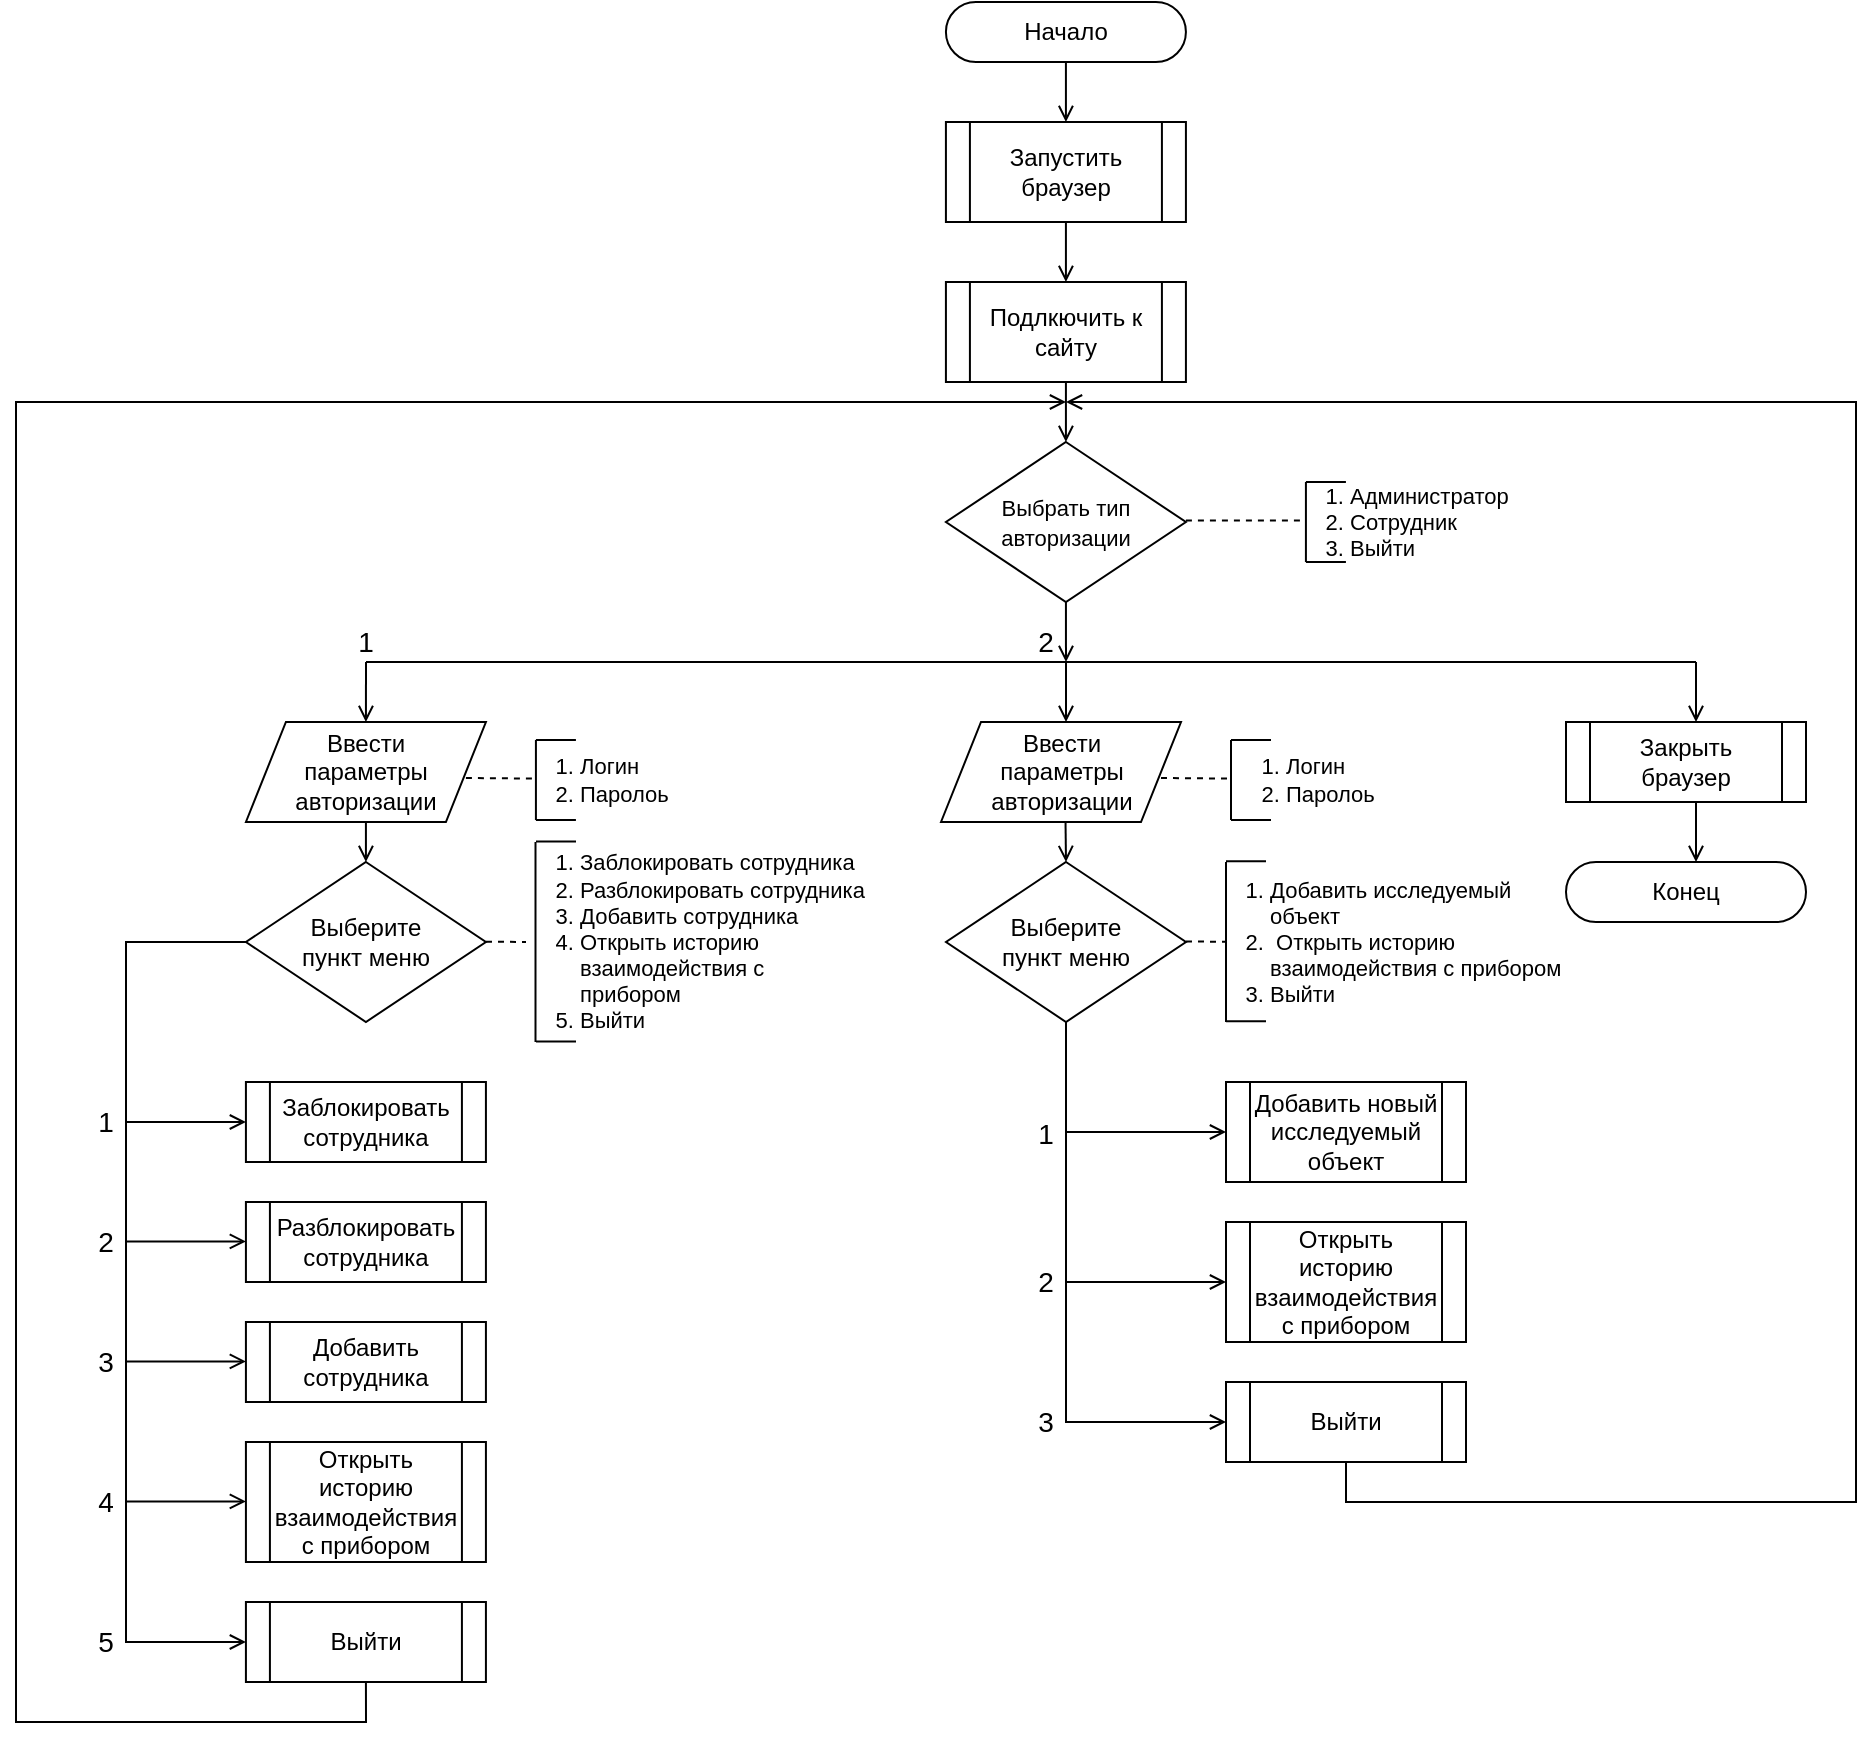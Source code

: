 <mxfile version="20.8.16" type="device"><diagram name="Страница 1" id="dOODLM-vnjrTdzxwq-fm"><mxGraphModel dx="2400" dy="2232" grid="1" gridSize="10" guides="1" tooltips="1" connect="1" arrows="1" fold="1" page="1" pageScale="1" pageWidth="827" pageHeight="1169" math="0" shadow="0"><root><mxCell id="0"/><mxCell id="1" parent="0"/><mxCell id="IjVwJMIcLzVmzFyRExD1-63" style="edgeStyle=orthogonalEdgeStyle;rounded=0;orthogonalLoop=1;jettySize=auto;html=1;exitX=0.5;exitY=1;exitDx=0;exitDy=0;entryX=0.5;entryY=0;entryDx=0;entryDy=0;endArrow=open;endFill=0;" parent="1" source="IjVwJMIcLzVmzFyRExD1-2" target="IjVwJMIcLzVmzFyRExD1-61" edge="1"><mxGeometry relative="1" as="geometry"/></mxCell><mxCell id="IjVwJMIcLzVmzFyRExD1-2" value="Начало" style="rounded=1;whiteSpace=wrap;html=1;arcSize=50;" parent="1" vertex="1"><mxGeometry x="324.96" y="-1130" width="120" height="30" as="geometry"/></mxCell><mxCell id="IjVwJMIcLzVmzFyRExD1-81" style="edgeStyle=orthogonalEdgeStyle;rounded=0;orthogonalLoop=1;jettySize=auto;html=1;exitX=0.5;exitY=1;exitDx=0;exitDy=0;entryX=0.5;entryY=0;entryDx=0;entryDy=0;endArrow=open;endFill=0;" parent="1" source="IjVwJMIcLzVmzFyRExD1-4" target="IjVwJMIcLzVmzFyRExD1-65" edge="1"><mxGeometry relative="1" as="geometry"/></mxCell><mxCell id="IjVwJMIcLzVmzFyRExD1-4" value="Подлкючить к сайту" style="shape=process;whiteSpace=wrap;html=1;backgroundOutline=1;" parent="1" vertex="1"><mxGeometry x="324.96" y="-990" width="120" height="50" as="geometry"/></mxCell><mxCell id="IjVwJMIcLzVmzFyRExD1-64" style="edgeStyle=orthogonalEdgeStyle;rounded=0;orthogonalLoop=1;jettySize=auto;html=1;exitX=0.5;exitY=1;exitDx=0;exitDy=0;entryX=0.5;entryY=0;entryDx=0;entryDy=0;endArrow=open;endFill=0;" parent="1" source="IjVwJMIcLzVmzFyRExD1-61" target="IjVwJMIcLzVmzFyRExD1-4" edge="1"><mxGeometry relative="1" as="geometry"/></mxCell><mxCell id="IjVwJMIcLzVmzFyRExD1-61" value="Запустить браузер" style="shape=process;whiteSpace=wrap;html=1;backgroundOutline=1;" parent="1" vertex="1"><mxGeometry x="324.96" y="-1070" width="120" height="50" as="geometry"/></mxCell><mxCell id="IjVwJMIcLzVmzFyRExD1-100" style="edgeStyle=orthogonalEdgeStyle;rounded=0;orthogonalLoop=1;jettySize=auto;html=1;exitX=0.5;exitY=1;exitDx=0;exitDy=0;endArrow=open;endFill=0;" parent="1" source="IjVwJMIcLzVmzFyRExD1-65" edge="1"><mxGeometry relative="1" as="geometry"><mxPoint x="385" y="-800" as="targetPoint"/><mxPoint x="354.96" y="-810" as="sourcePoint"/></mxGeometry></mxCell><mxCell id="IjVwJMIcLzVmzFyRExD1-65" value="&lt;span style=&quot;font-size: 11px;&quot;&gt;Выбрать тип&lt;br&gt;авторизации&lt;br&gt;&lt;/span&gt;" style="rhombus;whiteSpace=wrap;html=1;" parent="1" vertex="1"><mxGeometry x="324.96" y="-910" width="120" height="80" as="geometry"/></mxCell><mxCell id="IjVwJMIcLzVmzFyRExD1-76" value="" style="endArrow=none;html=1;rounded=0;fontSize=11;" parent="1" edge="1"><mxGeometry width="50" height="50" relative="1" as="geometry"><mxPoint x="504.96" y="-850" as="sourcePoint"/><mxPoint x="504.96" y="-890" as="targetPoint"/></mxGeometry></mxCell><mxCell id="IjVwJMIcLzVmzFyRExD1-77" value="" style="endArrow=none;html=1;rounded=0;fontSize=11;" parent="1" edge="1"><mxGeometry width="50" height="50" relative="1" as="geometry"><mxPoint x="524.96" y="-890" as="sourcePoint"/><mxPoint x="504.96" y="-890" as="targetPoint"/></mxGeometry></mxCell><mxCell id="IjVwJMIcLzVmzFyRExD1-78" value="" style="endArrow=none;html=1;rounded=0;fontSize=11;" parent="1" edge="1"><mxGeometry width="50" height="50" relative="1" as="geometry"><mxPoint x="524.96" y="-850" as="sourcePoint"/><mxPoint x="504.96" y="-850" as="targetPoint"/></mxGeometry></mxCell><mxCell id="IjVwJMIcLzVmzFyRExD1-79" value="&lt;div style=&quot;&quot;&gt;&lt;ol&gt;&lt;li&gt;Администратор&lt;/li&gt;&lt;li&gt;Сотрудник&lt;/li&gt;&lt;li&gt;Выйти&lt;/li&gt;&lt;/ol&gt;&lt;/div&gt;" style="text;html=1;strokeColor=none;fillColor=none;align=left;verticalAlign=middle;whiteSpace=wrap;rounded=0;fontSize=11;" parent="1" vertex="1"><mxGeometry x="484.96" y="-884.65" width="190" height="29.31" as="geometry"/></mxCell><mxCell id="IjVwJMIcLzVmzFyRExD1-80" value="" style="endArrow=none;dashed=1;html=1;rounded=0;fontSize=11;exitX=1;exitY=0.5;exitDx=0;exitDy=0;" parent="1" edge="1"><mxGeometry width="50" height="50" relative="1" as="geometry"><mxPoint x="444.96" y="-870.69" as="sourcePoint"/><mxPoint x="504.96" y="-870.69" as="targetPoint"/></mxGeometry></mxCell><mxCell id="IjVwJMIcLzVmzFyRExD1-89" value="" style="group" parent="1" vertex="1" connectable="0"><mxGeometry x="-25.04" y="-770" width="315" height="50" as="geometry"/></mxCell><mxCell id="IjVwJMIcLzVmzFyRExD1-82" value="Ввести&lt;br&gt;параметры&lt;br&gt;авторизации" style="shape=parallelogram;perimeter=parallelogramPerimeter;whiteSpace=wrap;html=1;fixedSize=1;" parent="IjVwJMIcLzVmzFyRExD1-89" vertex="1"><mxGeometry width="120" height="50" as="geometry"/></mxCell><mxCell id="IjVwJMIcLzVmzFyRExD1-84" value="" style="endArrow=none;html=1;rounded=0;fontSize=11;" parent="IjVwJMIcLzVmzFyRExD1-89" edge="1"><mxGeometry width="50" height="50" relative="1" as="geometry"><mxPoint x="145" y="49" as="sourcePoint"/><mxPoint x="145" y="9" as="targetPoint"/></mxGeometry></mxCell><mxCell id="IjVwJMIcLzVmzFyRExD1-85" value="" style="endArrow=none;html=1;rounded=0;fontSize=11;" parent="IjVwJMIcLzVmzFyRExD1-89" edge="1"><mxGeometry width="50" height="50" relative="1" as="geometry"><mxPoint x="165" y="9" as="sourcePoint"/><mxPoint x="145" y="9" as="targetPoint"/></mxGeometry></mxCell><mxCell id="IjVwJMIcLzVmzFyRExD1-86" value="" style="endArrow=none;html=1;rounded=0;fontSize=11;" parent="IjVwJMIcLzVmzFyRExD1-89" edge="1"><mxGeometry width="50" height="50" relative="1" as="geometry"><mxPoint x="165" y="49" as="sourcePoint"/><mxPoint x="145" y="49" as="targetPoint"/></mxGeometry></mxCell><mxCell id="IjVwJMIcLzVmzFyRExD1-87" value="&lt;div style=&quot;&quot;&gt;&lt;ol&gt;&lt;li&gt;Логин&lt;/li&gt;&lt;li&gt;Паролоь&lt;/li&gt;&lt;/ol&gt;&lt;/div&gt;" style="text;html=1;strokeColor=none;fillColor=none;align=left;verticalAlign=middle;whiteSpace=wrap;rounded=0;fontSize=11;" parent="IjVwJMIcLzVmzFyRExD1-89" vertex="1"><mxGeometry x="125" y="14.35" width="190" height="29.31" as="geometry"/></mxCell><mxCell id="IjVwJMIcLzVmzFyRExD1-88" value="" style="endArrow=none;dashed=1;html=1;rounded=0;fontSize=11;" parent="IjVwJMIcLzVmzFyRExD1-89" edge="1"><mxGeometry width="50" height="50" relative="1" as="geometry"><mxPoint x="110" y="28" as="sourcePoint"/><mxPoint x="145" y="28.31" as="targetPoint"/></mxGeometry></mxCell><mxCell id="IjVwJMIcLzVmzFyRExD1-90" value="" style="group" parent="1" vertex="1" connectable="0"><mxGeometry x="285" y="-770" width="315" height="50" as="geometry"/></mxCell><mxCell id="IjVwJMIcLzVmzFyRExD1-91" value="Ввести&lt;br&gt;параметры&lt;br&gt;авторизации" style="shape=parallelogram;perimeter=parallelogramPerimeter;whiteSpace=wrap;html=1;fixedSize=1;" parent="IjVwJMIcLzVmzFyRExD1-90" vertex="1"><mxGeometry x="37.5" width="120" height="50" as="geometry"/></mxCell><mxCell id="IjVwJMIcLzVmzFyRExD1-92" value="" style="endArrow=none;html=1;rounded=0;fontSize=11;" parent="IjVwJMIcLzVmzFyRExD1-90" edge="1"><mxGeometry width="50" height="50" relative="1" as="geometry"><mxPoint x="182.5" y="49" as="sourcePoint"/><mxPoint x="182.5" y="9" as="targetPoint"/></mxGeometry></mxCell><mxCell id="IjVwJMIcLzVmzFyRExD1-93" value="" style="endArrow=none;html=1;rounded=0;fontSize=11;" parent="IjVwJMIcLzVmzFyRExD1-90" edge="1"><mxGeometry width="50" height="50" relative="1" as="geometry"><mxPoint x="202.5" y="9" as="sourcePoint"/><mxPoint x="182.5" y="9" as="targetPoint"/></mxGeometry></mxCell><mxCell id="IjVwJMIcLzVmzFyRExD1-94" value="" style="endArrow=none;html=1;rounded=0;fontSize=11;" parent="IjVwJMIcLzVmzFyRExD1-90" edge="1"><mxGeometry width="50" height="50" relative="1" as="geometry"><mxPoint x="202.5" y="49" as="sourcePoint"/><mxPoint x="182.5" y="49" as="targetPoint"/></mxGeometry></mxCell><mxCell id="IjVwJMIcLzVmzFyRExD1-95" value="&lt;div style=&quot;&quot;&gt;&lt;ol&gt;&lt;li&gt;Логин&lt;/li&gt;&lt;li&gt;Паролоь&lt;/li&gt;&lt;/ol&gt;&lt;/div&gt;" style="text;html=1;strokeColor=none;fillColor=none;align=left;verticalAlign=middle;whiteSpace=wrap;rounded=0;fontSize=11;" parent="IjVwJMIcLzVmzFyRExD1-90" vertex="1"><mxGeometry x="167.5" y="14.35" width="190" height="29.31" as="geometry"/></mxCell><mxCell id="IjVwJMIcLzVmzFyRExD1-96" value="" style="endArrow=none;dashed=1;html=1;rounded=0;fontSize=11;" parent="IjVwJMIcLzVmzFyRExD1-90" edge="1"><mxGeometry width="50" height="50" relative="1" as="geometry"><mxPoint x="147.5" y="28" as="sourcePoint"/><mxPoint x="182.5" y="28.31" as="targetPoint"/></mxGeometry></mxCell><mxCell id="IjVwJMIcLzVmzFyRExD1-97" value="" style="endArrow=none;html=1;rounded=0;" parent="1" edge="1"><mxGeometry width="50" height="50" relative="1" as="geometry"><mxPoint x="35" y="-800" as="sourcePoint"/><mxPoint x="700" y="-800" as="targetPoint"/></mxGeometry></mxCell><mxCell id="IjVwJMIcLzVmzFyRExD1-98" value="" style="endArrow=open;html=1;rounded=0;endFill=0;entryX=0.5;entryY=0;entryDx=0;entryDy=0;" parent="1" target="IjVwJMIcLzVmzFyRExD1-82" edge="1"><mxGeometry width="50" height="50" relative="1" as="geometry"><mxPoint x="35" y="-800" as="sourcePoint"/><mxPoint x="69.96" y="-770" as="targetPoint"/></mxGeometry></mxCell><mxCell id="IjVwJMIcLzVmzFyRExD1-99" value="" style="endArrow=open;html=1;rounded=0;endFill=0;" parent="1" edge="1"><mxGeometry width="50" height="50" relative="1" as="geometry"><mxPoint x="385" y="-800" as="sourcePoint"/><mxPoint x="385" y="-770" as="targetPoint"/></mxGeometry></mxCell><mxCell id="IjVwJMIcLzVmzFyRExD1-101" value="&lt;font style=&quot;font-size: 14px;&quot;&gt;1&lt;/font&gt;" style="text;html=1;strokeColor=none;fillColor=none;align=center;verticalAlign=middle;whiteSpace=wrap;rounded=0;fontSize=12;" parent="1" vertex="1"><mxGeometry x="24.96" y="-820" width="20" height="20" as="geometry"/></mxCell><mxCell id="IjVwJMIcLzVmzFyRExD1-102" value="&lt;font style=&quot;font-size: 14px;&quot;&gt;2&lt;/font&gt;" style="text;html=1;strokeColor=none;fillColor=none;align=center;verticalAlign=middle;whiteSpace=wrap;rounded=0;fontSize=12;" parent="1" vertex="1"><mxGeometry x="365" y="-820" width="20" height="20" as="geometry"/></mxCell><mxCell id="IjVwJMIcLzVmzFyRExD1-103" value="Добавить сотрудника" style="shape=process;whiteSpace=wrap;html=1;backgroundOutline=1;" parent="1" vertex="1"><mxGeometry x="-25.04" y="-470" width="120" height="40" as="geometry"/></mxCell><mxCell id="IjVwJMIcLzVmzFyRExD1-104" value="Заблокировать сотрудника" style="shape=process;whiteSpace=wrap;html=1;backgroundOutline=1;" parent="1" vertex="1"><mxGeometry x="-25.04" y="-590" width="120" height="40" as="geometry"/></mxCell><mxCell id="IjVwJMIcLzVmzFyRExD1-105" value="Разблокировать сотрудника" style="shape=process;whiteSpace=wrap;html=1;backgroundOutline=1;" parent="1" vertex="1"><mxGeometry x="-25.04" y="-530" width="120" height="40" as="geometry"/></mxCell><mxCell id="IjVwJMIcLzVmzFyRExD1-109" value="Открыть историю взаимодействия с прибором" style="shape=process;whiteSpace=wrap;html=1;backgroundOutline=1;" parent="1" vertex="1"><mxGeometry x="-25.04" y="-410" width="120" height="60" as="geometry"/></mxCell><mxCell id="mYEewZXYoxDVBS74lcVr-1" style="edgeStyle=orthogonalEdgeStyle;rounded=0;orthogonalLoop=1;jettySize=auto;html=1;exitX=0.5;exitY=1;exitDx=0;exitDy=0;endArrow=open;endFill=0;" edge="1" parent="1" source="IjVwJMIcLzVmzFyRExD1-112"><mxGeometry relative="1" as="geometry"><mxPoint x="385" y="-930" as="targetPoint"/><Array as="points"><mxPoint x="35" y="-270"/><mxPoint x="-140" y="-270"/><mxPoint x="-140" y="-930"/></Array></mxGeometry></mxCell><mxCell id="IjVwJMIcLzVmzFyRExD1-112" value="Выйти" style="shape=process;whiteSpace=wrap;html=1;backgroundOutline=1;" parent="1" vertex="1"><mxGeometry x="-25.04" y="-330" width="120" height="40" as="geometry"/></mxCell><mxCell id="IjVwJMIcLzVmzFyRExD1-116" value="&lt;span style=&quot;&quot;&gt;Выберите&lt;br&gt;пункт меню&lt;br&gt;&lt;/span&gt;" style="rhombus;whiteSpace=wrap;html=1;" parent="1" vertex="1"><mxGeometry x="-25.04" y="-700" width="120" height="80" as="geometry"/></mxCell><mxCell id="IjVwJMIcLzVmzFyRExD1-117" value="" style="endArrow=none;html=1;rounded=0;fontSize=11;" parent="1" edge="1"><mxGeometry width="50" height="50" relative="1" as="geometry"><mxPoint x="119.75" y="-610" as="sourcePoint"/><mxPoint x="119.75" y="-710" as="targetPoint"/></mxGeometry></mxCell><mxCell id="IjVwJMIcLzVmzFyRExD1-119" value="" style="endArrow=none;html=1;rounded=0;fontSize=11;" parent="1" edge="1"><mxGeometry width="50" height="50" relative="1" as="geometry"><mxPoint x="140" y="-610.25" as="sourcePoint"/><mxPoint x="120" y="-610.25" as="targetPoint"/></mxGeometry></mxCell><mxCell id="IjVwJMIcLzVmzFyRExD1-120" value="&lt;div style=&quot;&quot;&gt;&lt;ol&gt;&lt;li&gt;Заблокировать сотрудника&lt;/li&gt;&lt;li&gt;Разблокировать сотрудника&lt;/li&gt;&lt;li&gt;Добавить сотрудника&lt;/li&gt;&lt;li&gt;Открыть историю взаимодействия с прибором&lt;br&gt;&lt;/li&gt;&lt;li&gt;Выйти&lt;/li&gt;&lt;/ol&gt;&lt;/div&gt;" style="text;html=1;strokeColor=none;fillColor=none;align=left;verticalAlign=middle;whiteSpace=wrap;rounded=0;fontSize=11;" parent="1" vertex="1"><mxGeometry x="100.04" y="-700" width="184.96" height="80" as="geometry"/></mxCell><mxCell id="IjVwJMIcLzVmzFyRExD1-121" value="" style="endArrow=none;dashed=1;html=1;rounded=0;fontSize=11;exitX=1;exitY=0.5;exitDx=0;exitDy=0;" parent="1" edge="1"><mxGeometry width="50" height="50" relative="1" as="geometry"><mxPoint x="95" y="-660.18" as="sourcePoint"/><mxPoint x="115" y="-660" as="targetPoint"/></mxGeometry></mxCell><mxCell id="IjVwJMIcLzVmzFyRExD1-118" value="" style="endArrow=none;html=1;rounded=0;fontSize=11;" parent="1" edge="1"><mxGeometry width="50" height="50" relative="1" as="geometry"><mxPoint x="140" y="-710.25" as="sourcePoint"/><mxPoint x="120" y="-710.25" as="targetPoint"/></mxGeometry></mxCell><mxCell id="IjVwJMIcLzVmzFyRExD1-123" value="" style="endArrow=none;html=1;rounded=0;entryX=0;entryY=0.5;entryDx=0;entryDy=0;exitX=0;exitY=0.5;exitDx=0;exitDy=0;endFill=0;startArrow=open;startFill=0;" parent="1" source="IjVwJMIcLzVmzFyRExD1-112" target="IjVwJMIcLzVmzFyRExD1-116" edge="1"><mxGeometry width="50" height="50" relative="1" as="geometry"><mxPoint x="-45" y="-300" as="sourcePoint"/><mxPoint x="-195" y="-550" as="targetPoint"/><Array as="points"><mxPoint x="-85" y="-310"/><mxPoint x="-85" y="-660"/></Array></mxGeometry></mxCell><mxCell id="IjVwJMIcLzVmzFyRExD1-124" value="" style="endArrow=open;html=1;rounded=0;entryX=0;entryY=0.5;entryDx=0;entryDy=0;endFill=0;" parent="1" target="IjVwJMIcLzVmzFyRExD1-104" edge="1"><mxGeometry width="50" height="50" relative="1" as="geometry"><mxPoint x="-85" y="-570" as="sourcePoint"/><mxPoint x="-185" y="-520" as="targetPoint"/></mxGeometry></mxCell><mxCell id="IjVwJMIcLzVmzFyRExD1-125" value="" style="endArrow=open;html=1;rounded=0;entryX=0;entryY=0.5;entryDx=0;entryDy=0;endFill=0;" parent="1" edge="1"><mxGeometry width="50" height="50" relative="1" as="geometry"><mxPoint x="-85.0" y="-510.3" as="sourcePoint"/><mxPoint x="-25.04" y="-510.3" as="targetPoint"/></mxGeometry></mxCell><mxCell id="IjVwJMIcLzVmzFyRExD1-126" value="" style="endArrow=open;html=1;rounded=0;entryX=0;entryY=0.5;entryDx=0;entryDy=0;endFill=0;" parent="1" edge="1"><mxGeometry width="50" height="50" relative="1" as="geometry"><mxPoint x="-85.0" y="-450.3" as="sourcePoint"/><mxPoint x="-25.04" y="-450.3" as="targetPoint"/></mxGeometry></mxCell><mxCell id="IjVwJMIcLzVmzFyRExD1-127" value="" style="endArrow=open;html=1;rounded=0;entryX=0;entryY=0.5;entryDx=0;entryDy=0;endFill=0;" parent="1" edge="1"><mxGeometry width="50" height="50" relative="1" as="geometry"><mxPoint x="-85.0" y="-380.3" as="sourcePoint"/><mxPoint x="-25.04" y="-380.3" as="targetPoint"/></mxGeometry></mxCell><mxCell id="IjVwJMIcLzVmzFyRExD1-128" value="&lt;font style=&quot;font-size: 14px;&quot;&gt;1&lt;/font&gt;" style="text;html=1;strokeColor=none;fillColor=none;align=center;verticalAlign=middle;whiteSpace=wrap;rounded=0;fontSize=12;" parent="1" vertex="1"><mxGeometry x="-105" y="-580" width="20" height="20" as="geometry"/></mxCell><mxCell id="IjVwJMIcLzVmzFyRExD1-129" value="&lt;font style=&quot;font-size: 14px;&quot;&gt;2&lt;/font&gt;" style="text;html=1;strokeColor=none;fillColor=none;align=center;verticalAlign=middle;whiteSpace=wrap;rounded=0;fontSize=12;" parent="1" vertex="1"><mxGeometry x="-105" y="-520" width="20" height="20" as="geometry"/></mxCell><mxCell id="IjVwJMIcLzVmzFyRExD1-130" value="&lt;font style=&quot;font-size: 14px;&quot;&gt;3&lt;/font&gt;" style="text;html=1;strokeColor=none;fillColor=none;align=center;verticalAlign=middle;whiteSpace=wrap;rounded=0;fontSize=12;" parent="1" vertex="1"><mxGeometry x="-105" y="-460" width="20" height="20" as="geometry"/></mxCell><mxCell id="IjVwJMIcLzVmzFyRExD1-131" value="&lt;font style=&quot;font-size: 14px;&quot;&gt;4&lt;/font&gt;" style="text;html=1;strokeColor=none;fillColor=none;align=center;verticalAlign=middle;whiteSpace=wrap;rounded=0;fontSize=12;" parent="1" vertex="1"><mxGeometry x="-105" y="-390" width="20" height="20" as="geometry"/></mxCell><mxCell id="IjVwJMIcLzVmzFyRExD1-132" value="&lt;font style=&quot;font-size: 14px;&quot;&gt;5&lt;/font&gt;" style="text;html=1;strokeColor=none;fillColor=none;align=center;verticalAlign=middle;whiteSpace=wrap;rounded=0;fontSize=12;" parent="1" vertex="1"><mxGeometry x="-105" y="-320" width="20" height="20" as="geometry"/></mxCell><mxCell id="IjVwJMIcLzVmzFyRExD1-137" style="edgeStyle=orthogonalEdgeStyle;rounded=0;orthogonalLoop=1;jettySize=auto;html=1;exitX=0.5;exitY=1;exitDx=0;exitDy=0;entryX=0.5;entryY=0;entryDx=0;entryDy=0;startArrow=none;startFill=0;endArrow=open;endFill=0;" parent="1" source="IjVwJMIcLzVmzFyRExD1-82" target="IjVwJMIcLzVmzFyRExD1-116" edge="1"><mxGeometry relative="1" as="geometry"/></mxCell><mxCell id="IjVwJMIcLzVmzFyRExD1-152" style="edgeStyle=orthogonalEdgeStyle;rounded=0;orthogonalLoop=1;jettySize=auto;html=1;exitX=0.5;exitY=1;exitDx=0;exitDy=0;entryX=0;entryY=0.5;entryDx=0;entryDy=0;fontSize=12;startArrow=none;startFill=0;endArrow=open;endFill=0;" parent="1" source="IjVwJMIcLzVmzFyRExD1-139" target="IjVwJMIcLzVmzFyRExD1-151" edge="1"><mxGeometry relative="1" as="geometry"/></mxCell><mxCell id="IjVwJMIcLzVmzFyRExD1-153" style="edgeStyle=orthogonalEdgeStyle;rounded=0;orthogonalLoop=1;jettySize=auto;html=1;exitX=0.5;exitY=1;exitDx=0;exitDy=0;entryX=0;entryY=0.5;entryDx=0;entryDy=0;fontSize=12;startArrow=none;startFill=0;endArrow=open;endFill=0;" parent="1" source="IjVwJMIcLzVmzFyRExD1-139" target="IjVwJMIcLzVmzFyRExD1-149" edge="1"><mxGeometry relative="1" as="geometry"/></mxCell><mxCell id="IjVwJMIcLzVmzFyRExD1-154" style="edgeStyle=orthogonalEdgeStyle;rounded=0;orthogonalLoop=1;jettySize=auto;html=1;exitX=0.5;exitY=1;exitDx=0;exitDy=0;entryX=0;entryY=0.5;entryDx=0;entryDy=0;fontSize=12;startArrow=none;startFill=0;endArrow=open;endFill=0;" parent="1" source="IjVwJMIcLzVmzFyRExD1-139" target="IjVwJMIcLzVmzFyRExD1-150" edge="1"><mxGeometry relative="1" as="geometry"/></mxCell><mxCell id="IjVwJMIcLzVmzFyRExD1-139" value="&lt;span style=&quot;&quot;&gt;Выберите&lt;br&gt;пункт меню&lt;br&gt;&lt;/span&gt;" style="rhombus;whiteSpace=wrap;html=1;" parent="1" vertex="1"><mxGeometry x="325" y="-700" width="120" height="80" as="geometry"/></mxCell><mxCell id="IjVwJMIcLzVmzFyRExD1-141" value="" style="endArrow=open;html=1;rounded=0;endFill=0;" parent="1" edge="1"><mxGeometry width="50" height="50" relative="1" as="geometry"><mxPoint x="384.76" y="-720" as="sourcePoint"/><mxPoint x="385" y="-700" as="targetPoint"/></mxGeometry></mxCell><mxCell id="IjVwJMIcLzVmzFyRExD1-142" value="" style="endArrow=none;html=1;rounded=0;fontSize=11;" parent="1" edge="1"><mxGeometry width="50" height="50" relative="1" as="geometry"><mxPoint x="465" y="-620" as="sourcePoint"/><mxPoint x="465" y="-700" as="targetPoint"/></mxGeometry></mxCell><mxCell id="IjVwJMIcLzVmzFyRExD1-143" value="" style="endArrow=none;html=1;rounded=0;fontSize=11;" parent="1" edge="1"><mxGeometry width="50" height="50" relative="1" as="geometry"><mxPoint x="485" y="-620.4" as="sourcePoint"/><mxPoint x="465" y="-620.4" as="targetPoint"/></mxGeometry></mxCell><mxCell id="IjVwJMIcLzVmzFyRExD1-144" value="&lt;div style=&quot;&quot;&gt;&lt;ol&gt;&lt;li&gt;Добавить исследуемый объект&lt;/li&gt;&lt;li&gt;&amp;nbsp;Открыть историю взаимодействия с прибором&lt;/li&gt;&lt;li&gt;Выйти&lt;/li&gt;&lt;/ol&gt;&lt;/div&gt;" style="text;html=1;strokeColor=none;fillColor=none;align=left;verticalAlign=middle;whiteSpace=wrap;rounded=0;fontSize=11;" parent="1" vertex="1"><mxGeometry x="445" y="-695" width="190" height="70" as="geometry"/></mxCell><mxCell id="IjVwJMIcLzVmzFyRExD1-145" value="" style="endArrow=none;dashed=1;html=1;rounded=0;fontSize=11;exitX=1;exitY=0.5;exitDx=0;exitDy=0;" parent="1" edge="1"><mxGeometry width="50" height="50" relative="1" as="geometry"><mxPoint x="445" y="-660.27" as="sourcePoint"/><mxPoint x="465" y="-660.09" as="targetPoint"/></mxGeometry></mxCell><mxCell id="IjVwJMIcLzVmzFyRExD1-146" value="" style="endArrow=none;html=1;rounded=0;fontSize=11;" parent="1" edge="1"><mxGeometry width="50" height="50" relative="1" as="geometry"><mxPoint x="485" y="-700.4" as="sourcePoint"/><mxPoint x="465" y="-700.4" as="targetPoint"/></mxGeometry></mxCell><mxCell id="IjVwJMIcLzVmzFyRExD1-149" value="Добавить новый исследуемый объект" style="shape=process;whiteSpace=wrap;html=1;backgroundOutline=1;" parent="1" vertex="1"><mxGeometry x="465" y="-590" width="120" height="50" as="geometry"/></mxCell><mxCell id="IjVwJMIcLzVmzFyRExD1-150" value="Открыть историю взаимодействия с прибором" style="shape=process;whiteSpace=wrap;html=1;backgroundOutline=1;" parent="1" vertex="1"><mxGeometry x="465" y="-520" width="120" height="60" as="geometry"/></mxCell><mxCell id="mYEewZXYoxDVBS74lcVr-2" style="edgeStyle=orthogonalEdgeStyle;rounded=0;orthogonalLoop=1;jettySize=auto;html=1;exitX=0.5;exitY=1;exitDx=0;exitDy=0;endArrow=open;endFill=0;" edge="1" parent="1" source="IjVwJMIcLzVmzFyRExD1-151"><mxGeometry relative="1" as="geometry"><mxPoint x="385" y="-930" as="targetPoint"/><Array as="points"><mxPoint x="525" y="-380"/><mxPoint x="780" y="-380"/><mxPoint x="780" y="-930"/></Array></mxGeometry></mxCell><mxCell id="IjVwJMIcLzVmzFyRExD1-151" value="Выйти" style="shape=process;whiteSpace=wrap;html=1;backgroundOutline=1;" parent="1" vertex="1"><mxGeometry x="465" y="-440" width="120" height="40" as="geometry"/></mxCell><mxCell id="IjVwJMIcLzVmzFyRExD1-157" value="&lt;font style=&quot;font-size: 14px;&quot;&gt;1&lt;/font&gt;" style="text;html=1;strokeColor=none;fillColor=none;align=center;verticalAlign=middle;whiteSpace=wrap;rounded=0;fontSize=12;" parent="1" vertex="1"><mxGeometry x="365" y="-574" width="20" height="20" as="geometry"/></mxCell><mxCell id="IjVwJMIcLzVmzFyRExD1-158" value="&lt;font style=&quot;font-size: 14px;&quot;&gt;2&lt;/font&gt;" style="text;html=1;strokeColor=none;fillColor=none;align=center;verticalAlign=middle;whiteSpace=wrap;rounded=0;fontSize=12;" parent="1" vertex="1"><mxGeometry x="365" y="-500" width="20" height="20" as="geometry"/></mxCell><mxCell id="IjVwJMIcLzVmzFyRExD1-159" value="&lt;font style=&quot;font-size: 14px;&quot;&gt;3&lt;/font&gt;" style="text;html=1;strokeColor=none;fillColor=none;align=center;verticalAlign=middle;whiteSpace=wrap;rounded=0;fontSize=12;" parent="1" vertex="1"><mxGeometry x="365" y="-430" width="20" height="20" as="geometry"/></mxCell><mxCell id="IjVwJMIcLzVmzFyRExD1-160" value="Закрыть браузер" style="shape=process;whiteSpace=wrap;html=1;backgroundOutline=1;" parent="1" vertex="1"><mxGeometry x="635" y="-770" width="120" height="40" as="geometry"/></mxCell><mxCell id="IjVwJMIcLzVmzFyRExD1-162" value="Конец" style="rounded=1;whiteSpace=wrap;html=1;arcSize=50;" parent="1" vertex="1"><mxGeometry x="635" y="-700" width="120" height="30" as="geometry"/></mxCell><mxCell id="IjVwJMIcLzVmzFyRExD1-163" value="" style="endArrow=open;html=1;rounded=0;endFill=0;" parent="1" edge="1"><mxGeometry width="50" height="50" relative="1" as="geometry"><mxPoint x="700" y="-800" as="sourcePoint"/><mxPoint x="700" y="-770" as="targetPoint"/></mxGeometry></mxCell><mxCell id="IjVwJMIcLzVmzFyRExD1-164" value="" style="endArrow=open;html=1;rounded=0;endFill=0;" parent="1" edge="1"><mxGeometry width="50" height="50" relative="1" as="geometry"><mxPoint x="700" y="-730" as="sourcePoint"/><mxPoint x="700" y="-700" as="targetPoint"/></mxGeometry></mxCell></root></mxGraphModel></diagram></mxfile>